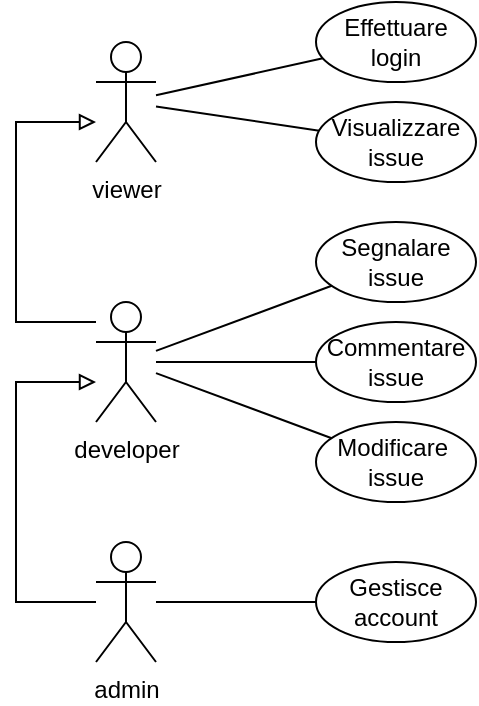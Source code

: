 <mxfile version="28.1.2">
  <diagram name="Pagina-1" id="BZGdzGyN86v98UXDiljH">
    <mxGraphModel dx="1042" dy="696" grid="1" gridSize="10" guides="1" tooltips="1" connect="1" arrows="1" fold="1" page="1" pageScale="1" pageWidth="827" pageHeight="1169" math="0" shadow="0">
      <root>
        <mxCell id="0" />
        <mxCell id="1" parent="0" />
        <mxCell id="qFLVWpLhrLzppEugZXGh-23" style="rounded=0;orthogonalLoop=1;jettySize=auto;html=1;endArrow=none;startFill=0;" parent="1" source="qFLVWpLhrLzppEugZXGh-31" target="qFLVWpLhrLzppEugZXGh-32" edge="1">
          <mxGeometry relative="1" as="geometry">
            <mxPoint x="350" y="297.931" as="sourcePoint" />
          </mxGeometry>
        </mxCell>
        <mxCell id="qFLVWpLhrLzppEugZXGh-40" style="rounded=0;orthogonalLoop=1;jettySize=auto;html=1;endArrow=none;startFill=0;" parent="1" source="qFLVWpLhrLzppEugZXGh-31" target="qFLVWpLhrLzppEugZXGh-39" edge="1">
          <mxGeometry relative="1" as="geometry">
            <mxPoint x="350" y="303.103" as="sourcePoint" />
          </mxGeometry>
        </mxCell>
        <mxCell id="qFLVWpLhrLzppEugZXGh-25" style="edgeStyle=orthogonalEdgeStyle;rounded=0;orthogonalLoop=1;jettySize=auto;html=1;endArrow=block;endFill=0;" parent="1" source="qFLVWpLhrLzppEugZXGh-26" target="qFLVWpLhrLzppEugZXGh-31" edge="1">
          <mxGeometry relative="1" as="geometry">
            <Array as="points">
              <mxPoint x="280" y="420" />
              <mxPoint x="280" y="310" />
            </Array>
          </mxGeometry>
        </mxCell>
        <mxCell id="qFLVWpLhrLzppEugZXGh-44" style="rounded=0;orthogonalLoop=1;jettySize=auto;html=1;endArrow=none;startFill=0;" parent="1" source="qFLVWpLhrLzppEugZXGh-26" target="qFLVWpLhrLzppEugZXGh-43" edge="1">
          <mxGeometry relative="1" as="geometry" />
        </mxCell>
        <mxCell id="qFLVWpLhrLzppEugZXGh-26" value="admin" style="shape=umlActor;verticalLabelPosition=bottom;verticalAlign=top;html=1;outlineConnect=0;" parent="1" vertex="1">
          <mxGeometry x="320" y="390" width="30" height="60" as="geometry" />
        </mxCell>
        <mxCell id="qFLVWpLhrLzppEugZXGh-38" style="rounded=0;orthogonalLoop=1;jettySize=auto;html=1;endArrow=none;startFill=0;" parent="1" source="qFLVWpLhrLzppEugZXGh-28" target="qFLVWpLhrLzppEugZXGh-37" edge="1">
          <mxGeometry relative="1" as="geometry" />
        </mxCell>
        <mxCell id="xi5043Ff3LVmwwkldW_V-4" style="rounded=0;orthogonalLoop=1;jettySize=auto;html=1;endArrow=none;startFill=0;" parent="1" source="qFLVWpLhrLzppEugZXGh-28" target="qFLVWpLhrLzppEugZXGh-33" edge="1">
          <mxGeometry relative="1" as="geometry" />
        </mxCell>
        <mxCell id="qFLVWpLhrLzppEugZXGh-28" value="viewer" style="shape=umlActor;verticalLabelPosition=bottom;verticalAlign=top;html=1;outlineConnect=0;" parent="1" vertex="1">
          <mxGeometry x="320" y="140" width="30" height="60" as="geometry" />
        </mxCell>
        <mxCell id="qFLVWpLhrLzppEugZXGh-30" style="edgeStyle=orthogonalEdgeStyle;rounded=0;orthogonalLoop=1;jettySize=auto;html=1;endArrow=block;endFill=0;" parent="1" source="qFLVWpLhrLzppEugZXGh-31" target="qFLVWpLhrLzppEugZXGh-28" edge="1">
          <mxGeometry relative="1" as="geometry">
            <Array as="points">
              <mxPoint x="280" y="280" />
              <mxPoint x="280" y="180" />
            </Array>
          </mxGeometry>
        </mxCell>
        <mxCell id="qFLVWpLhrLzppEugZXGh-48" style="rounded=0;orthogonalLoop=1;jettySize=auto;html=1;endArrow=none;startFill=0;" parent="1" source="qFLVWpLhrLzppEugZXGh-31" target="qFLVWpLhrLzppEugZXGh-47" edge="1">
          <mxGeometry relative="1" as="geometry" />
        </mxCell>
        <mxCell id="qFLVWpLhrLzppEugZXGh-31" value="developer" style="shape=umlActor;verticalLabelPosition=bottom;verticalAlign=top;html=1;outlineConnect=0;" parent="1" vertex="1">
          <mxGeometry x="320" y="270" width="30" height="60" as="geometry" />
        </mxCell>
        <mxCell id="qFLVWpLhrLzppEugZXGh-32" value="Segnalare issue" style="ellipse;whiteSpace=wrap;html=1;" parent="1" vertex="1">
          <mxGeometry x="430" y="230" width="80" height="40" as="geometry" />
        </mxCell>
        <mxCell id="qFLVWpLhrLzppEugZXGh-33" value="Effettuare login" style="ellipse;whiteSpace=wrap;html=1;" parent="1" vertex="1">
          <mxGeometry x="430" y="120" width="80" height="40" as="geometry" />
        </mxCell>
        <mxCell id="qFLVWpLhrLzppEugZXGh-37" value="Visualizzare issue" style="ellipse;whiteSpace=wrap;html=1;" parent="1" vertex="1">
          <mxGeometry x="430" y="170" width="80" height="40" as="geometry" />
        </mxCell>
        <mxCell id="qFLVWpLhrLzppEugZXGh-39" value="Commentare issue" style="ellipse;whiteSpace=wrap;html=1;" parent="1" vertex="1">
          <mxGeometry x="430" y="280" width="80" height="40" as="geometry" />
        </mxCell>
        <mxCell id="qFLVWpLhrLzppEugZXGh-43" value="Gestisce account" style="ellipse;whiteSpace=wrap;html=1;" parent="1" vertex="1">
          <mxGeometry x="430" y="400" width="80" height="40" as="geometry" />
        </mxCell>
        <mxCell id="qFLVWpLhrLzppEugZXGh-47" value="Modificare&amp;nbsp;&lt;div&gt;&lt;span style=&quot;background-color: transparent; color: light-dark(rgb(0, 0, 0), rgb(255, 255, 255));&quot;&gt;issue&lt;/span&gt;&lt;/div&gt;" style="ellipse;whiteSpace=wrap;html=1;" parent="1" vertex="1">
          <mxGeometry x="430" y="330" width="80" height="40" as="geometry" />
        </mxCell>
      </root>
    </mxGraphModel>
  </diagram>
</mxfile>
